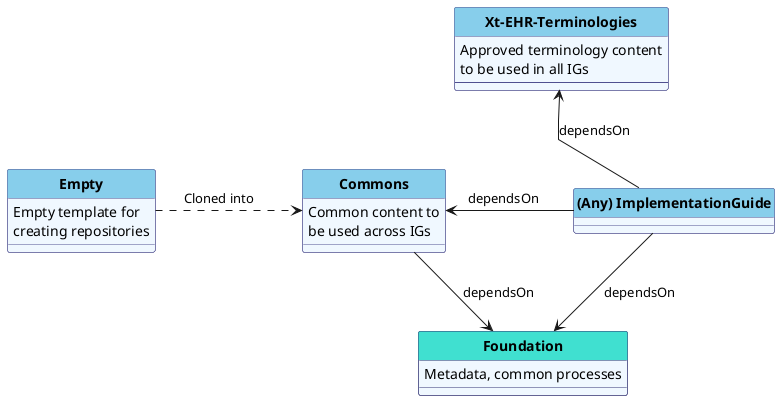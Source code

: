 @startuml
'skinparam linetype ortho
skinparam linetype polyline
hide circle
hide stereotype

'!pragma layout smetana

skinparam class<<MD>> {
 BorderColor DarkSlateGray
 BackgroundColor WhiteSmoke
 HeaderBackgroundColor #909090
}

skinparam class<<TM>> {
 BorderColor #505090
 BackgroundColor AliceBlue
 HeaderBackgroundColor SkyBlue
}


skinparam class<<TM+>> {
 BorderColor #303070  
 BackgroundColor AliceBlue
 HeaderBackgroundColor Turquoise 
}



     class "**Xt-EHR-Terminologies**" as T<<TM>> {
         Approved terminology content
         to be used in all IGs 
         --
    }

    class "**Foundation**" as Base<<TM+>> {
        Metadata, common processes
    }


    class "**Commons**" as CE<<TM>> {
        Common content to 
be used across IGs
    }


    class "**Empty**" as E<<TM>> {
        Empty template for 
creating repositories
    }


    class "**(Any) ImplementationGuide**" as IG<<TM>> {
    }



    ' class "**PublicationRepo**" as Pub<<MD>> {
    '   Webroot content repository
    '   for published releases (html)
    '   --
    ' }


' We con't want IGs to define on StarterKit
' Common contains instances of SGPersona



T  .d[hidden].> CE
E  .r.> CE: "   Cloned into         "
'E  .u.> T: "   Cloned into         "



'E  .r.> IG: "Cloned into"
'E .r.> Base: "Cloned into"
CE --> Base: "dependsOn"
IG --> Base: "dependsOn"
IG -u-> T: "dependsOn"
'IG .r.> Pub : "                "
T -d[hidden]-> IG : "           "
CE <-r- IG : " dependsOn     "





'C -u-> Core 


'IG  <.. CE: "   Cloned into         "



@enduml
